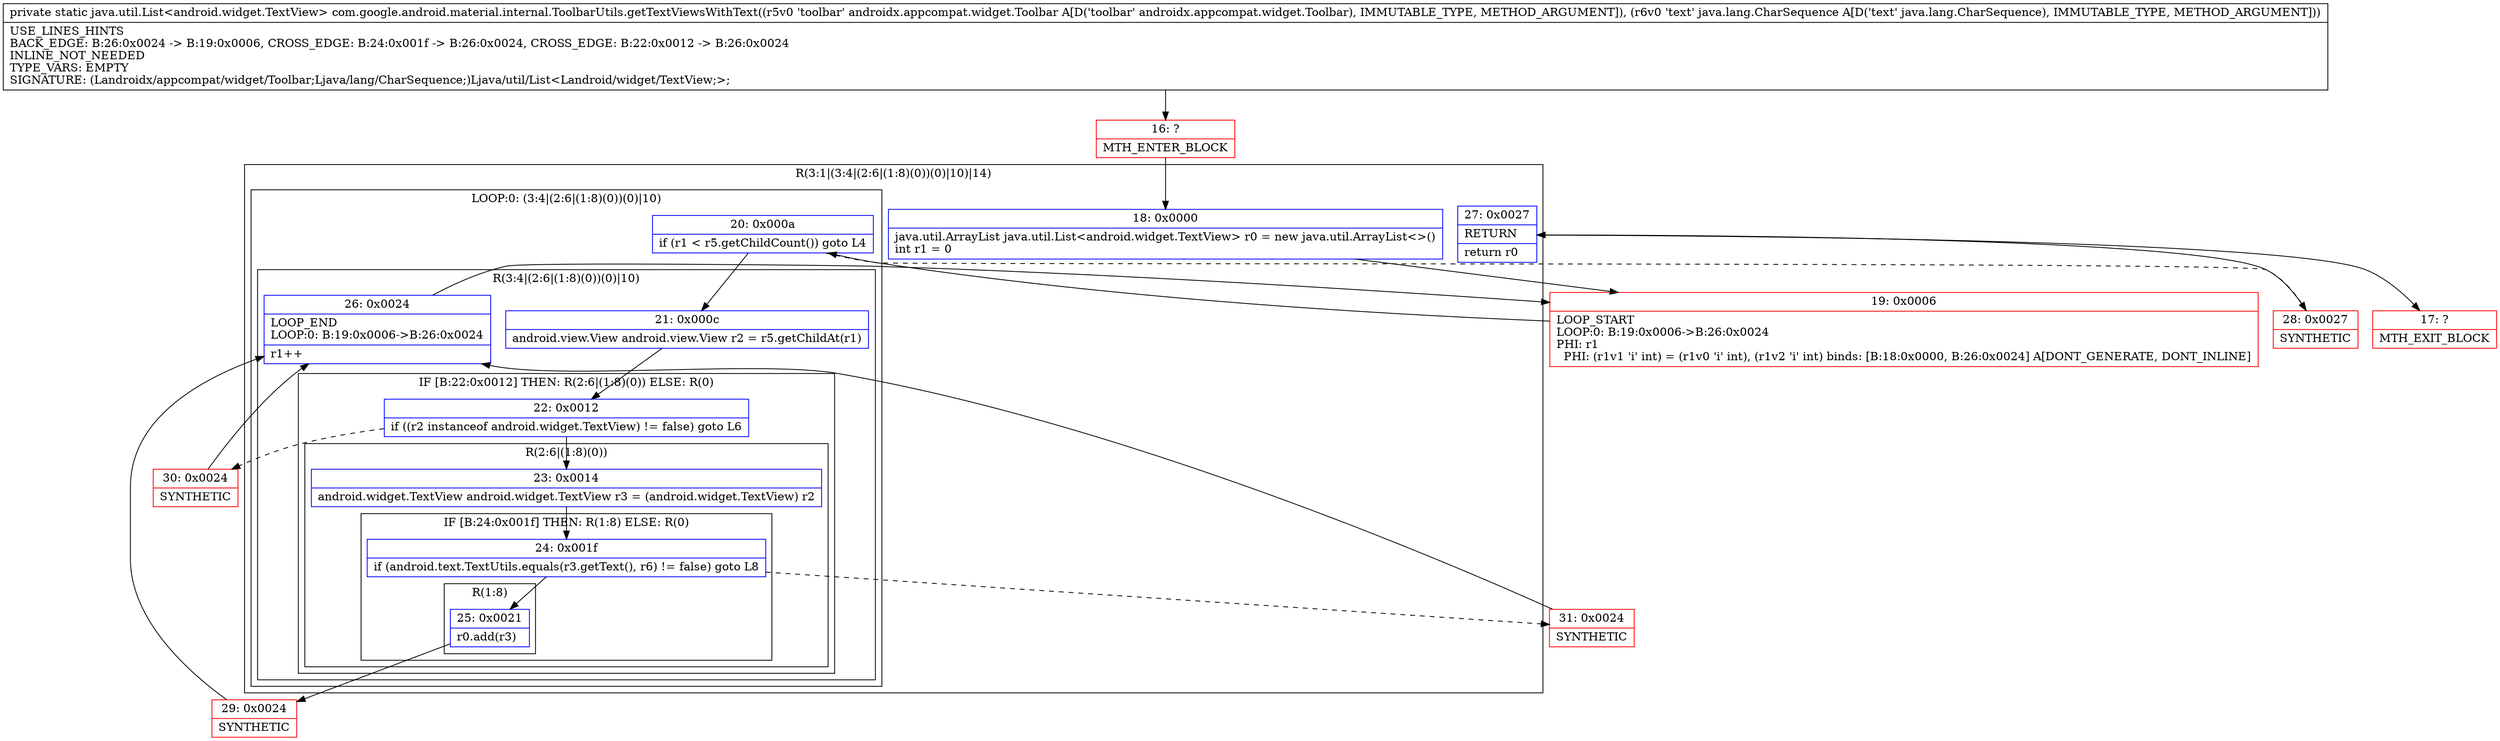 digraph "CFG forcom.google.android.material.internal.ToolbarUtils.getTextViewsWithText(Landroidx\/appcompat\/widget\/Toolbar;Ljava\/lang\/CharSequence;)Ljava\/util\/List;" {
subgraph cluster_Region_1671531118 {
label = "R(3:1|(3:4|(2:6|(1:8)(0))(0)|10)|14)";
node [shape=record,color=blue];
Node_18 [shape=record,label="{18\:\ 0x0000|java.util.ArrayList java.util.List\<android.widget.TextView\> r0 = new java.util.ArrayList\<\>()\lint r1 = 0\l}"];
subgraph cluster_LoopRegion_1953884615 {
label = "LOOP:0: (3:4|(2:6|(1:8)(0))(0)|10)";
node [shape=record,color=blue];
Node_20 [shape=record,label="{20\:\ 0x000a|if (r1 \< r5.getChildCount()) goto L4\l}"];
subgraph cluster_Region_824891691 {
label = "R(3:4|(2:6|(1:8)(0))(0)|10)";
node [shape=record,color=blue];
Node_21 [shape=record,label="{21\:\ 0x000c|android.view.View android.view.View r2 = r5.getChildAt(r1)\l}"];
subgraph cluster_IfRegion_1580717978 {
label = "IF [B:22:0x0012] THEN: R(2:6|(1:8)(0)) ELSE: R(0)";
node [shape=record,color=blue];
Node_22 [shape=record,label="{22\:\ 0x0012|if ((r2 instanceof android.widget.TextView) != false) goto L6\l}"];
subgraph cluster_Region_898844115 {
label = "R(2:6|(1:8)(0))";
node [shape=record,color=blue];
Node_23 [shape=record,label="{23\:\ 0x0014|android.widget.TextView android.widget.TextView r3 = (android.widget.TextView) r2\l}"];
subgraph cluster_IfRegion_1861466487 {
label = "IF [B:24:0x001f] THEN: R(1:8) ELSE: R(0)";
node [shape=record,color=blue];
Node_24 [shape=record,label="{24\:\ 0x001f|if (android.text.TextUtils.equals(r3.getText(), r6) != false) goto L8\l}"];
subgraph cluster_Region_599330505 {
label = "R(1:8)";
node [shape=record,color=blue];
Node_25 [shape=record,label="{25\:\ 0x0021|r0.add(r3)\l}"];
}
subgraph cluster_Region_457739517 {
label = "R(0)";
node [shape=record,color=blue];
}
}
}
subgraph cluster_Region_2101185447 {
label = "R(0)";
node [shape=record,color=blue];
}
}
Node_26 [shape=record,label="{26\:\ 0x0024|LOOP_END\lLOOP:0: B:19:0x0006\-\>B:26:0x0024\l|r1++\l}"];
}
}
Node_27 [shape=record,label="{27\:\ 0x0027|RETURN\l|return r0\l}"];
}
Node_16 [shape=record,color=red,label="{16\:\ ?|MTH_ENTER_BLOCK\l}"];
Node_19 [shape=record,color=red,label="{19\:\ 0x0006|LOOP_START\lLOOP:0: B:19:0x0006\-\>B:26:0x0024\lPHI: r1 \l  PHI: (r1v1 'i' int) = (r1v0 'i' int), (r1v2 'i' int) binds: [B:18:0x0000, B:26:0x0024] A[DONT_GENERATE, DONT_INLINE]\l}"];
Node_29 [shape=record,color=red,label="{29\:\ 0x0024|SYNTHETIC\l}"];
Node_31 [shape=record,color=red,label="{31\:\ 0x0024|SYNTHETIC\l}"];
Node_30 [shape=record,color=red,label="{30\:\ 0x0024|SYNTHETIC\l}"];
Node_28 [shape=record,color=red,label="{28\:\ 0x0027|SYNTHETIC\l}"];
Node_17 [shape=record,color=red,label="{17\:\ ?|MTH_EXIT_BLOCK\l}"];
MethodNode[shape=record,label="{private static java.util.List\<android.widget.TextView\> com.google.android.material.internal.ToolbarUtils.getTextViewsWithText((r5v0 'toolbar' androidx.appcompat.widget.Toolbar A[D('toolbar' androidx.appcompat.widget.Toolbar), IMMUTABLE_TYPE, METHOD_ARGUMENT]), (r6v0 'text' java.lang.CharSequence A[D('text' java.lang.CharSequence), IMMUTABLE_TYPE, METHOD_ARGUMENT]))  | USE_LINES_HINTS\lBACK_EDGE: B:26:0x0024 \-\> B:19:0x0006, CROSS_EDGE: B:24:0x001f \-\> B:26:0x0024, CROSS_EDGE: B:22:0x0012 \-\> B:26:0x0024\lINLINE_NOT_NEEDED\lTYPE_VARS: EMPTY\lSIGNATURE: (Landroidx\/appcompat\/widget\/Toolbar;Ljava\/lang\/CharSequence;)Ljava\/util\/List\<Landroid\/widget\/TextView;\>;\l}"];
MethodNode -> Node_16;Node_18 -> Node_19;
Node_20 -> Node_21;
Node_20 -> Node_28[style=dashed];
Node_21 -> Node_22;
Node_22 -> Node_23;
Node_22 -> Node_30[style=dashed];
Node_23 -> Node_24;
Node_24 -> Node_25;
Node_24 -> Node_31[style=dashed];
Node_25 -> Node_29;
Node_26 -> Node_19;
Node_27 -> Node_17;
Node_16 -> Node_18;
Node_19 -> Node_20;
Node_29 -> Node_26;
Node_31 -> Node_26;
Node_30 -> Node_26;
Node_28 -> Node_27;
}

